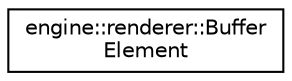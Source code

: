 digraph "Graphical Class Hierarchy"
{
  edge [fontname="Helvetica",fontsize="10",labelfontname="Helvetica",labelfontsize="10"];
  node [fontname="Helvetica",fontsize="10",shape=record];
  rankdir="LR";
  Node0 [label="engine::renderer::Buffer\lElement",height=0.2,width=0.4,color="black", fillcolor="white", style="filled",URL="$structengine_1_1renderer_1_1BufferElement.html"];
}
